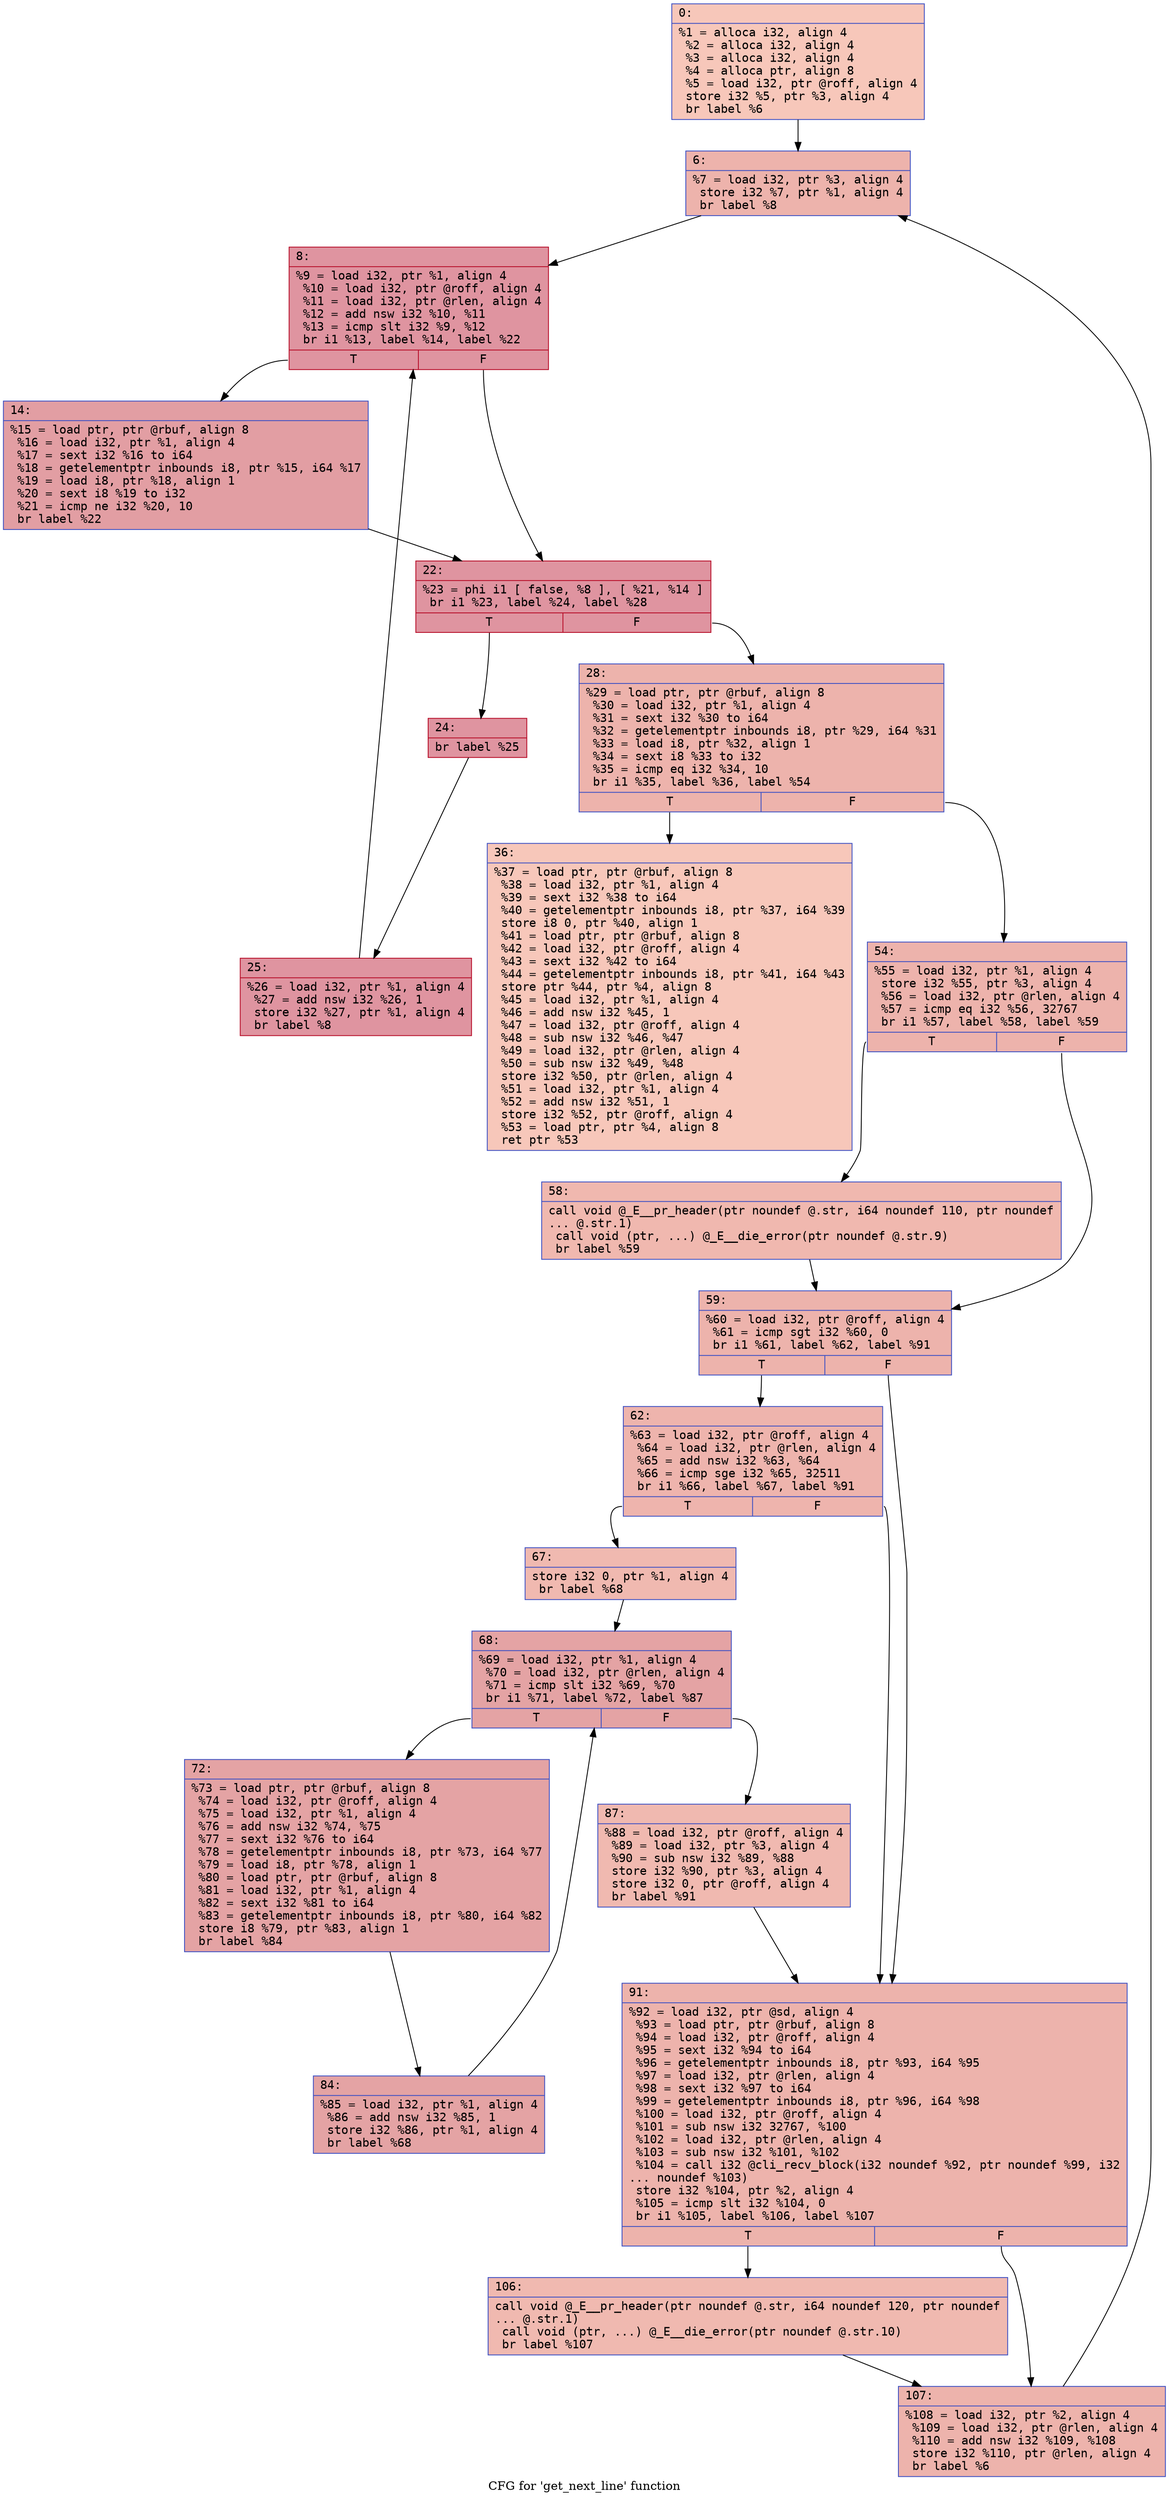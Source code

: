 digraph "CFG for 'get_next_line' function" {
	label="CFG for 'get_next_line' function";

	Node0x600001d963a0 [shape=record,color="#3d50c3ff", style=filled, fillcolor="#ec7f6370" fontname="Courier",label="{0:\l|  %1 = alloca i32, align 4\l  %2 = alloca i32, align 4\l  %3 = alloca i32, align 4\l  %4 = alloca ptr, align 8\l  %5 = load i32, ptr @roff, align 4\l  store i32 %5, ptr %3, align 4\l  br label %6\l}"];
	Node0x600001d963a0 -> Node0x600001d963f0[tooltip="0 -> 6\nProbability 100.00%" ];
	Node0x600001d963f0 [shape=record,color="#3d50c3ff", style=filled, fillcolor="#d6524470" fontname="Courier",label="{6:\l|  %7 = load i32, ptr %3, align 4\l  store i32 %7, ptr %1, align 4\l  br label %8\l}"];
	Node0x600001d963f0 -> Node0x600001d96440[tooltip="6 -> 8\nProbability 100.00%" ];
	Node0x600001d96440 [shape=record,color="#b70d28ff", style=filled, fillcolor="#b70d2870" fontname="Courier",label="{8:\l|  %9 = load i32, ptr %1, align 4\l  %10 = load i32, ptr @roff, align 4\l  %11 = load i32, ptr @rlen, align 4\l  %12 = add nsw i32 %10, %11\l  %13 = icmp slt i32 %9, %12\l  br i1 %13, label %14, label %22\l|{<s0>T|<s1>F}}"];
	Node0x600001d96440:s0 -> Node0x600001d96490[tooltip="8 -> 14\nProbability 50.00%" ];
	Node0x600001d96440:s1 -> Node0x600001d964e0[tooltip="8 -> 22\nProbability 50.00%" ];
	Node0x600001d96490 [shape=record,color="#3d50c3ff", style=filled, fillcolor="#be242e70" fontname="Courier",label="{14:\l|  %15 = load ptr, ptr @rbuf, align 8\l  %16 = load i32, ptr %1, align 4\l  %17 = sext i32 %16 to i64\l  %18 = getelementptr inbounds i8, ptr %15, i64 %17\l  %19 = load i8, ptr %18, align 1\l  %20 = sext i8 %19 to i32\l  %21 = icmp ne i32 %20, 10\l  br label %22\l}"];
	Node0x600001d96490 -> Node0x600001d964e0[tooltip="14 -> 22\nProbability 100.00%" ];
	Node0x600001d964e0 [shape=record,color="#b70d28ff", style=filled, fillcolor="#b70d2870" fontname="Courier",label="{22:\l|  %23 = phi i1 [ false, %8 ], [ %21, %14 ]\l  br i1 %23, label %24, label %28\l|{<s0>T|<s1>F}}"];
	Node0x600001d964e0:s0 -> Node0x600001d96530[tooltip="22 -> 24\nProbability 96.88%" ];
	Node0x600001d964e0:s1 -> Node0x600001d965d0[tooltip="22 -> 28\nProbability 3.12%" ];
	Node0x600001d96530 [shape=record,color="#b70d28ff", style=filled, fillcolor="#b70d2870" fontname="Courier",label="{24:\l|  br label %25\l}"];
	Node0x600001d96530 -> Node0x600001d96580[tooltip="24 -> 25\nProbability 100.00%" ];
	Node0x600001d96580 [shape=record,color="#b70d28ff", style=filled, fillcolor="#b70d2870" fontname="Courier",label="{25:\l|  %26 = load i32, ptr %1, align 4\l  %27 = add nsw i32 %26, 1\l  store i32 %27, ptr %1, align 4\l  br label %8\l}"];
	Node0x600001d96580 -> Node0x600001d96440[tooltip="25 -> 8\nProbability 100.00%" ];
	Node0x600001d965d0 [shape=record,color="#3d50c3ff", style=filled, fillcolor="#d6524470" fontname="Courier",label="{28:\l|  %29 = load ptr, ptr @rbuf, align 8\l  %30 = load i32, ptr %1, align 4\l  %31 = sext i32 %30 to i64\l  %32 = getelementptr inbounds i8, ptr %29, i64 %31\l  %33 = load i8, ptr %32, align 1\l  %34 = sext i8 %33 to i32\l  %35 = icmp eq i32 %34, 10\l  br i1 %35, label %36, label %54\l|{<s0>T|<s1>F}}"];
	Node0x600001d965d0:s0 -> Node0x600001d96620[tooltip="28 -> 36\nProbability 3.12%" ];
	Node0x600001d965d0:s1 -> Node0x600001d96670[tooltip="28 -> 54\nProbability 96.88%" ];
	Node0x600001d96620 [shape=record,color="#3d50c3ff", style=filled, fillcolor="#ec7f6370" fontname="Courier",label="{36:\l|  %37 = load ptr, ptr @rbuf, align 8\l  %38 = load i32, ptr %1, align 4\l  %39 = sext i32 %38 to i64\l  %40 = getelementptr inbounds i8, ptr %37, i64 %39\l  store i8 0, ptr %40, align 1\l  %41 = load ptr, ptr @rbuf, align 8\l  %42 = load i32, ptr @roff, align 4\l  %43 = sext i32 %42 to i64\l  %44 = getelementptr inbounds i8, ptr %41, i64 %43\l  store ptr %44, ptr %4, align 8\l  %45 = load i32, ptr %1, align 4\l  %46 = add nsw i32 %45, 1\l  %47 = load i32, ptr @roff, align 4\l  %48 = sub nsw i32 %46, %47\l  %49 = load i32, ptr @rlen, align 4\l  %50 = sub nsw i32 %49, %48\l  store i32 %50, ptr @rlen, align 4\l  %51 = load i32, ptr %1, align 4\l  %52 = add nsw i32 %51, 1\l  store i32 %52, ptr @roff, align 4\l  %53 = load ptr, ptr %4, align 8\l  ret ptr %53\l}"];
	Node0x600001d96670 [shape=record,color="#3d50c3ff", style=filled, fillcolor="#d6524470" fontname="Courier",label="{54:\l|  %55 = load i32, ptr %1, align 4\l  store i32 %55, ptr %3, align 4\l  %56 = load i32, ptr @rlen, align 4\l  %57 = icmp eq i32 %56, 32767\l  br i1 %57, label %58, label %59\l|{<s0>T|<s1>F}}"];
	Node0x600001d96670:s0 -> Node0x600001d966c0[tooltip="54 -> 58\nProbability 50.00%" ];
	Node0x600001d96670:s1 -> Node0x600001d96710[tooltip="54 -> 59\nProbability 50.00%" ];
	Node0x600001d966c0 [shape=record,color="#3d50c3ff", style=filled, fillcolor="#dc5d4a70" fontname="Courier",label="{58:\l|  call void @_E__pr_header(ptr noundef @.str, i64 noundef 110, ptr noundef\l... @.str.1)\l  call void (ptr, ...) @_E__die_error(ptr noundef @.str.9)\l  br label %59\l}"];
	Node0x600001d966c0 -> Node0x600001d96710[tooltip="58 -> 59\nProbability 100.00%" ];
	Node0x600001d96710 [shape=record,color="#3d50c3ff", style=filled, fillcolor="#d6524470" fontname="Courier",label="{59:\l|  %60 = load i32, ptr @roff, align 4\l  %61 = icmp sgt i32 %60, 0\l  br i1 %61, label %62, label %91\l|{<s0>T|<s1>F}}"];
	Node0x600001d96710:s0 -> Node0x600001d96760[tooltip="59 -> 62\nProbability 62.50%" ];
	Node0x600001d96710:s1 -> Node0x600001d96940[tooltip="59 -> 91\nProbability 37.50%" ];
	Node0x600001d96760 [shape=record,color="#3d50c3ff", style=filled, fillcolor="#d8564670" fontname="Courier",label="{62:\l|  %63 = load i32, ptr @roff, align 4\l  %64 = load i32, ptr @rlen, align 4\l  %65 = add nsw i32 %63, %64\l  %66 = icmp sge i32 %65, 32511\l  br i1 %66, label %67, label %91\l|{<s0>T|<s1>F}}"];
	Node0x600001d96760:s0 -> Node0x600001d967b0[tooltip="62 -> 67\nProbability 50.00%" ];
	Node0x600001d96760:s1 -> Node0x600001d96940[tooltip="62 -> 91\nProbability 50.00%" ];
	Node0x600001d967b0 [shape=record,color="#3d50c3ff", style=filled, fillcolor="#de614d70" fontname="Courier",label="{67:\l|  store i32 0, ptr %1, align 4\l  br label %68\l}"];
	Node0x600001d967b0 -> Node0x600001d96800[tooltip="67 -> 68\nProbability 100.00%" ];
	Node0x600001d96800 [shape=record,color="#3d50c3ff", style=filled, fillcolor="#c32e3170" fontname="Courier",label="{68:\l|  %69 = load i32, ptr %1, align 4\l  %70 = load i32, ptr @rlen, align 4\l  %71 = icmp slt i32 %69, %70\l  br i1 %71, label %72, label %87\l|{<s0>T|<s1>F}}"];
	Node0x600001d96800:s0 -> Node0x600001d96850[tooltip="68 -> 72\nProbability 96.88%" ];
	Node0x600001d96800:s1 -> Node0x600001d968f0[tooltip="68 -> 87\nProbability 3.12%" ];
	Node0x600001d96850 [shape=record,color="#3d50c3ff", style=filled, fillcolor="#c32e3170" fontname="Courier",label="{72:\l|  %73 = load ptr, ptr @rbuf, align 8\l  %74 = load i32, ptr @roff, align 4\l  %75 = load i32, ptr %1, align 4\l  %76 = add nsw i32 %74, %75\l  %77 = sext i32 %76 to i64\l  %78 = getelementptr inbounds i8, ptr %73, i64 %77\l  %79 = load i8, ptr %78, align 1\l  %80 = load ptr, ptr @rbuf, align 8\l  %81 = load i32, ptr %1, align 4\l  %82 = sext i32 %81 to i64\l  %83 = getelementptr inbounds i8, ptr %80, i64 %82\l  store i8 %79, ptr %83, align 1\l  br label %84\l}"];
	Node0x600001d96850 -> Node0x600001d968a0[tooltip="72 -> 84\nProbability 100.00%" ];
	Node0x600001d968a0 [shape=record,color="#3d50c3ff", style=filled, fillcolor="#c32e3170" fontname="Courier",label="{84:\l|  %85 = load i32, ptr %1, align 4\l  %86 = add nsw i32 %85, 1\l  store i32 %86, ptr %1, align 4\l  br label %68\l}"];
	Node0x600001d968a0 -> Node0x600001d96800[tooltip="84 -> 68\nProbability 100.00%" ];
	Node0x600001d968f0 [shape=record,color="#3d50c3ff", style=filled, fillcolor="#de614d70" fontname="Courier",label="{87:\l|  %88 = load i32, ptr @roff, align 4\l  %89 = load i32, ptr %3, align 4\l  %90 = sub nsw i32 %89, %88\l  store i32 %90, ptr %3, align 4\l  store i32 0, ptr @roff, align 4\l  br label %91\l}"];
	Node0x600001d968f0 -> Node0x600001d96940[tooltip="87 -> 91\nProbability 100.00%" ];
	Node0x600001d96940 [shape=record,color="#3d50c3ff", style=filled, fillcolor="#d6524470" fontname="Courier",label="{91:\l|  %92 = load i32, ptr @sd, align 4\l  %93 = load ptr, ptr @rbuf, align 8\l  %94 = load i32, ptr @roff, align 4\l  %95 = sext i32 %94 to i64\l  %96 = getelementptr inbounds i8, ptr %93, i64 %95\l  %97 = load i32, ptr @rlen, align 4\l  %98 = sext i32 %97 to i64\l  %99 = getelementptr inbounds i8, ptr %96, i64 %98\l  %100 = load i32, ptr @roff, align 4\l  %101 = sub nsw i32 32767, %100\l  %102 = load i32, ptr @rlen, align 4\l  %103 = sub nsw i32 %101, %102\l  %104 = call i32 @cli_recv_block(i32 noundef %92, ptr noundef %99, i32\l... noundef %103)\l  store i32 %104, ptr %2, align 4\l  %105 = icmp slt i32 %104, 0\l  br i1 %105, label %106, label %107\l|{<s0>T|<s1>F}}"];
	Node0x600001d96940:s0 -> Node0x600001d96990[tooltip="91 -> 106\nProbability 37.50%" ];
	Node0x600001d96940:s1 -> Node0x600001d969e0[tooltip="91 -> 107\nProbability 62.50%" ];
	Node0x600001d96990 [shape=record,color="#3d50c3ff", style=filled, fillcolor="#de614d70" fontname="Courier",label="{106:\l|  call void @_E__pr_header(ptr noundef @.str, i64 noundef 120, ptr noundef\l... @.str.1)\l  call void (ptr, ...) @_E__die_error(ptr noundef @.str.10)\l  br label %107\l}"];
	Node0x600001d96990 -> Node0x600001d969e0[tooltip="106 -> 107\nProbability 100.00%" ];
	Node0x600001d969e0 [shape=record,color="#3d50c3ff", style=filled, fillcolor="#d6524470" fontname="Courier",label="{107:\l|  %108 = load i32, ptr %2, align 4\l  %109 = load i32, ptr @rlen, align 4\l  %110 = add nsw i32 %109, %108\l  store i32 %110, ptr @rlen, align 4\l  br label %6\l}"];
	Node0x600001d969e0 -> Node0x600001d963f0[tooltip="107 -> 6\nProbability 100.00%" ];
}
